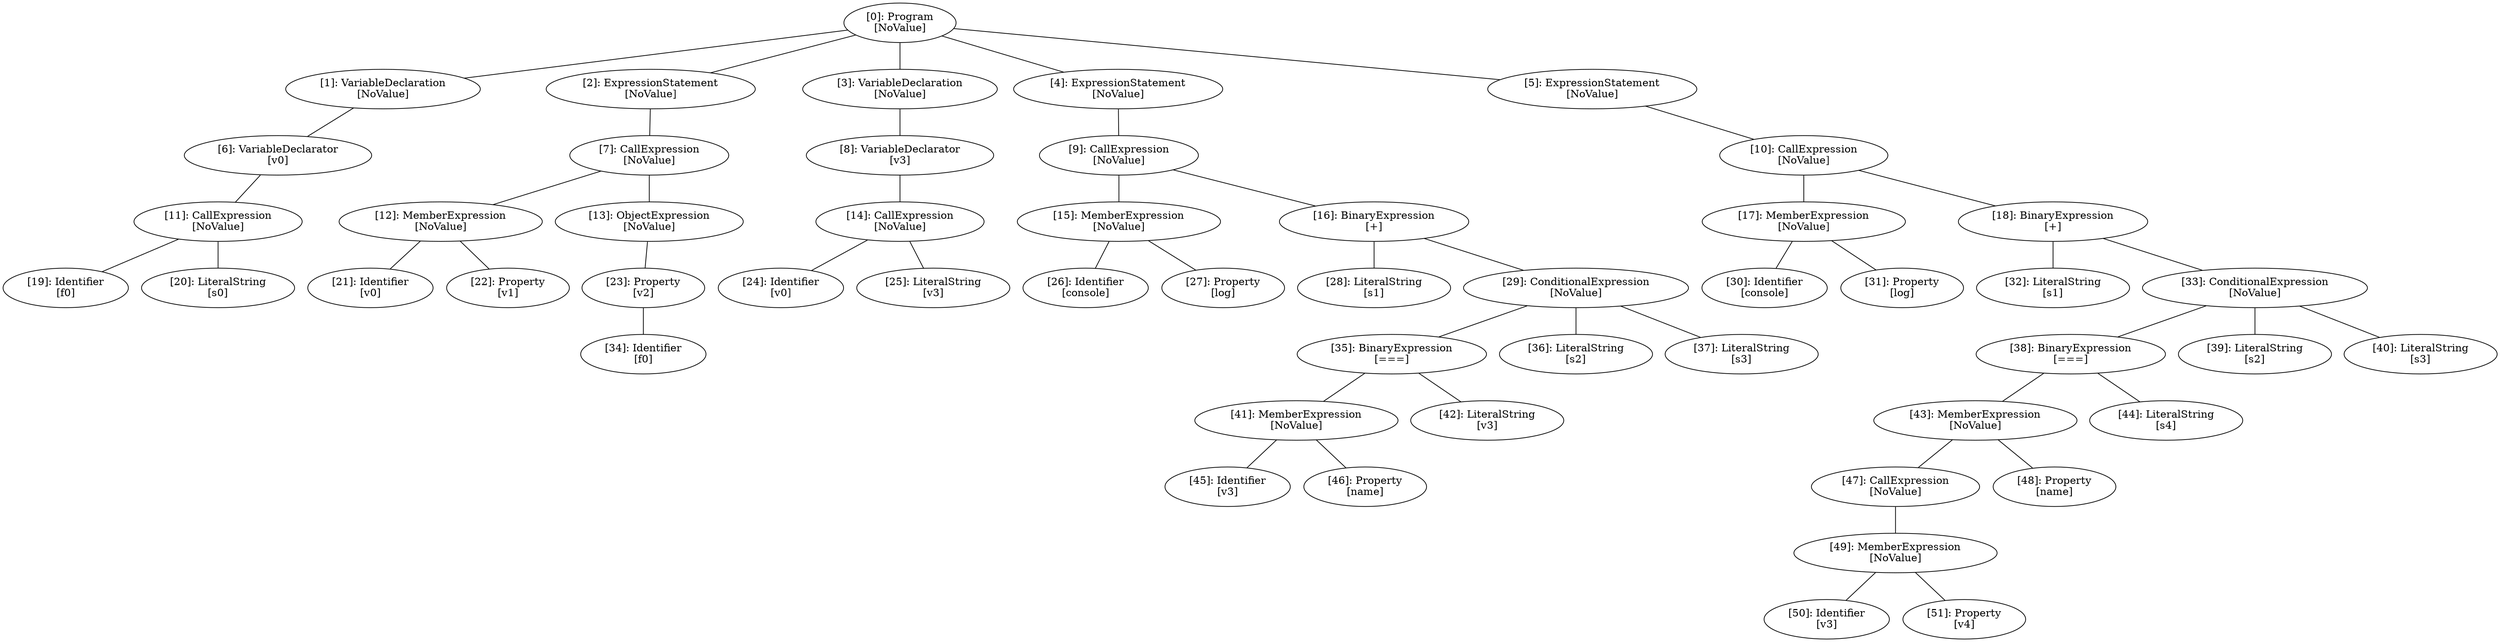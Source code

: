 // Result
graph {
	0 [label="[0]: Program
[NoValue]"]
	1 [label="[1]: VariableDeclaration
[NoValue]"]
	2 [label="[2]: ExpressionStatement
[NoValue]"]
	3 [label="[3]: VariableDeclaration
[NoValue]"]
	4 [label="[4]: ExpressionStatement
[NoValue]"]
	5 [label="[5]: ExpressionStatement
[NoValue]"]
	6 [label="[6]: VariableDeclarator
[v0]"]
	7 [label="[7]: CallExpression
[NoValue]"]
	8 [label="[8]: VariableDeclarator
[v3]"]
	9 [label="[9]: CallExpression
[NoValue]"]
	10 [label="[10]: CallExpression
[NoValue]"]
	11 [label="[11]: CallExpression
[NoValue]"]
	12 [label="[12]: MemberExpression
[NoValue]"]
	13 [label="[13]: ObjectExpression
[NoValue]"]
	14 [label="[14]: CallExpression
[NoValue]"]
	15 [label="[15]: MemberExpression
[NoValue]"]
	16 [label="[16]: BinaryExpression
[+]"]
	17 [label="[17]: MemberExpression
[NoValue]"]
	18 [label="[18]: BinaryExpression
[+]"]
	19 [label="[19]: Identifier
[f0]"]
	20 [label="[20]: LiteralString
[s0]"]
	21 [label="[21]: Identifier
[v0]"]
	22 [label="[22]: Property
[v1]"]
	23 [label="[23]: Property
[v2]"]
	24 [label="[24]: Identifier
[v0]"]
	25 [label="[25]: LiteralString
[v3]"]
	26 [label="[26]: Identifier
[console]"]
	27 [label="[27]: Property
[log]"]
	28 [label="[28]: LiteralString
[s1]"]
	29 [label="[29]: ConditionalExpression
[NoValue]"]
	30 [label="[30]: Identifier
[console]"]
	31 [label="[31]: Property
[log]"]
	32 [label="[32]: LiteralString
[s1]"]
	33 [label="[33]: ConditionalExpression
[NoValue]"]
	34 [label="[34]: Identifier
[f0]"]
	35 [label="[35]: BinaryExpression
[===]"]
	36 [label="[36]: LiteralString
[s2]"]
	37 [label="[37]: LiteralString
[s3]"]
	38 [label="[38]: BinaryExpression
[===]"]
	39 [label="[39]: LiteralString
[s2]"]
	40 [label="[40]: LiteralString
[s3]"]
	41 [label="[41]: MemberExpression
[NoValue]"]
	42 [label="[42]: LiteralString
[v3]"]
	43 [label="[43]: MemberExpression
[NoValue]"]
	44 [label="[44]: LiteralString
[s4]"]
	45 [label="[45]: Identifier
[v3]"]
	46 [label="[46]: Property
[name]"]
	47 [label="[47]: CallExpression
[NoValue]"]
	48 [label="[48]: Property
[name]"]
	49 [label="[49]: MemberExpression
[NoValue]"]
	50 [label="[50]: Identifier
[v3]"]
	51 [label="[51]: Property
[v4]"]
	0 -- 1
	0 -- 2
	0 -- 3
	0 -- 4
	0 -- 5
	1 -- 6
	2 -- 7
	3 -- 8
	4 -- 9
	5 -- 10
	6 -- 11
	7 -- 12
	7 -- 13
	8 -- 14
	9 -- 15
	9 -- 16
	10 -- 17
	10 -- 18
	11 -- 19
	11 -- 20
	12 -- 21
	12 -- 22
	13 -- 23
	14 -- 24
	14 -- 25
	15 -- 26
	15 -- 27
	16 -- 28
	16 -- 29
	17 -- 30
	17 -- 31
	18 -- 32
	18 -- 33
	23 -- 34
	29 -- 35
	29 -- 36
	29 -- 37
	33 -- 38
	33 -- 39
	33 -- 40
	35 -- 41
	35 -- 42
	38 -- 43
	38 -- 44
	41 -- 45
	41 -- 46
	43 -- 47
	43 -- 48
	47 -- 49
	49 -- 50
	49 -- 51
}
